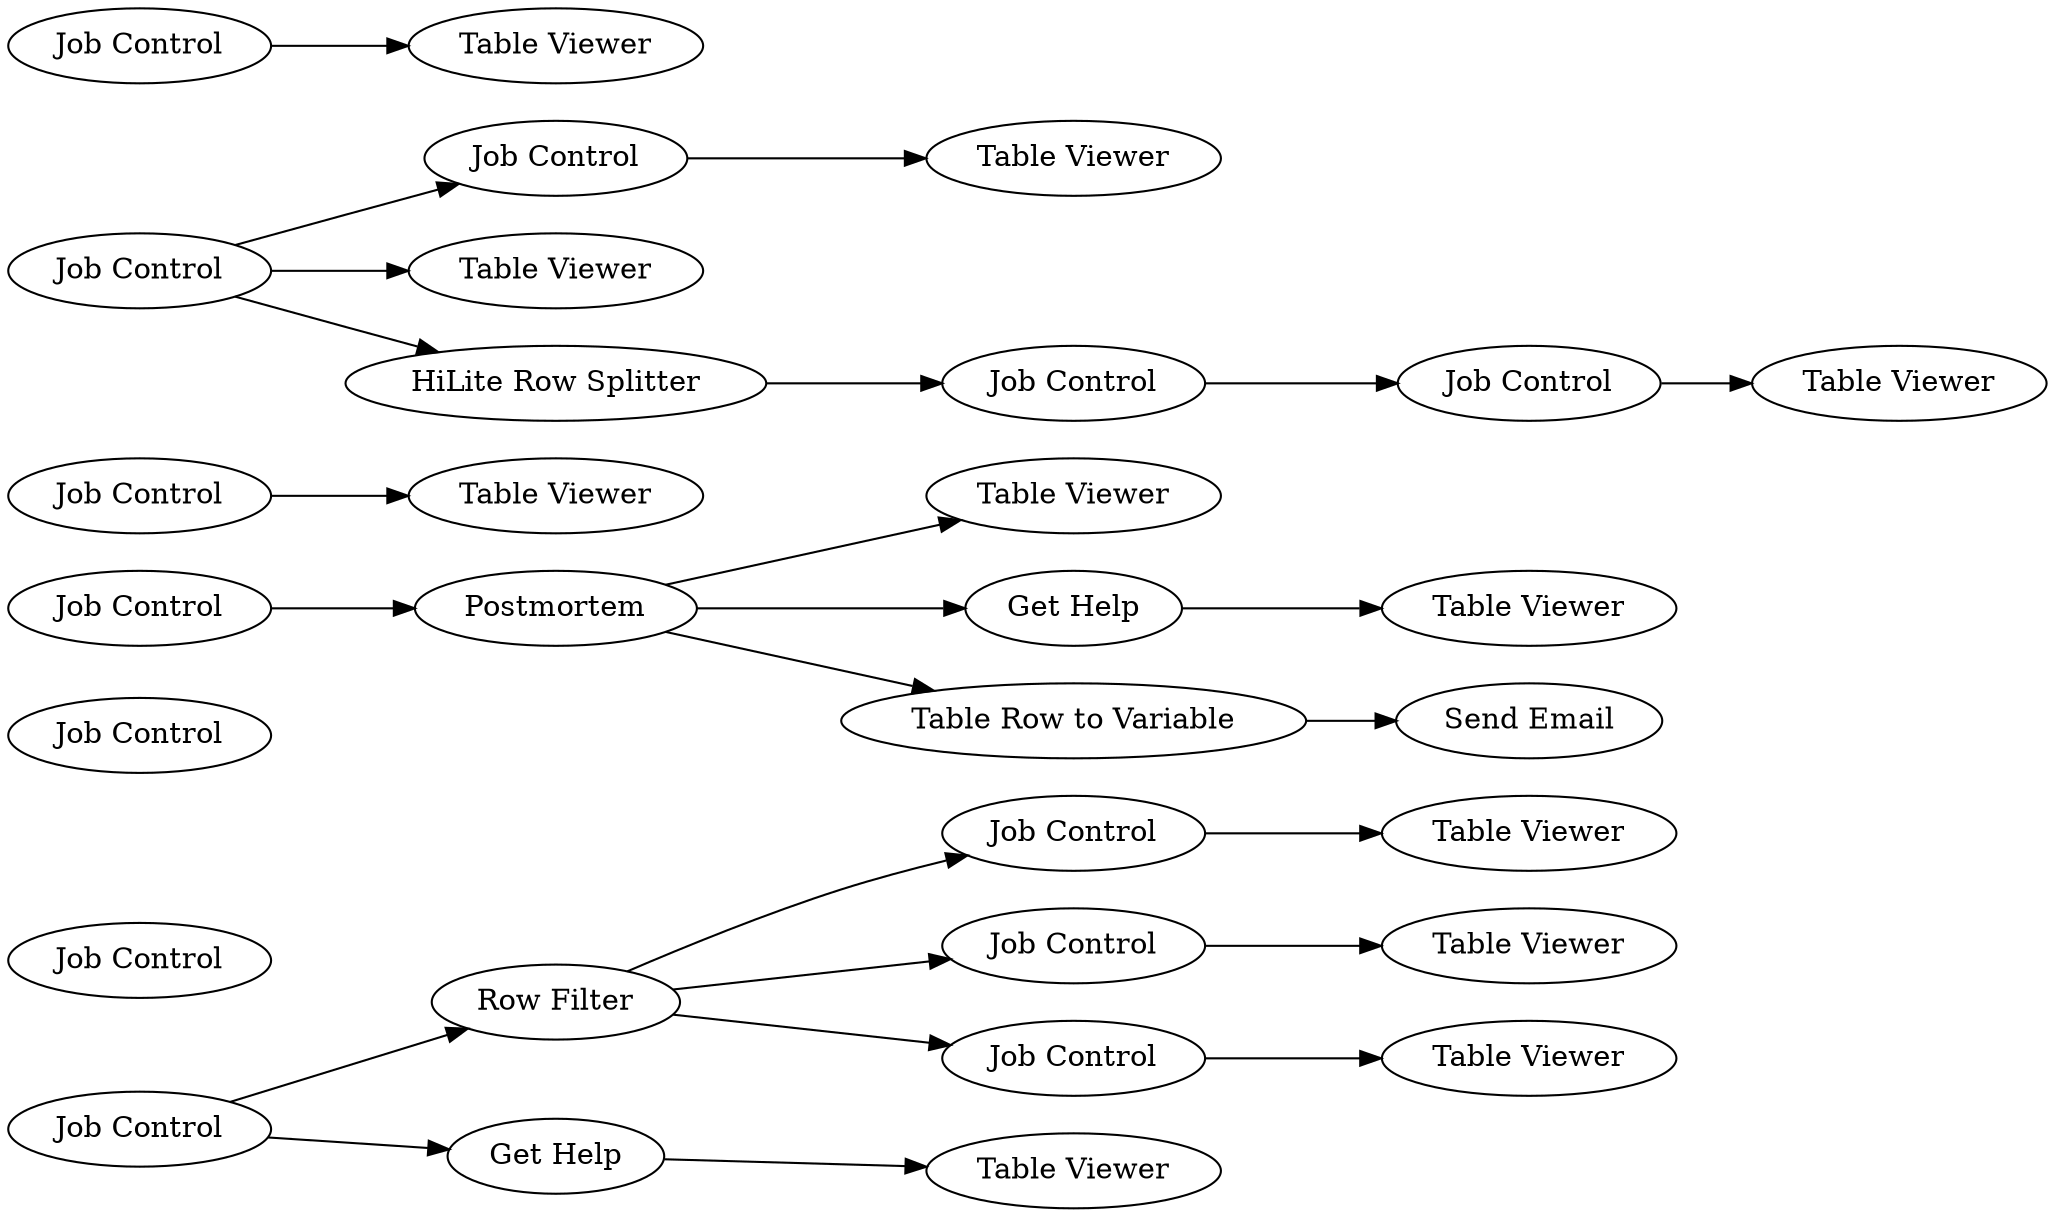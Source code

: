 digraph {
	22 [label="Job Control"]
	24 [label="Row Filter"]
	25 [label="Job Control"]
	26 [label="Job Control"]
	27 [label="Job Control"]
	28 [label="Job Control"]
	30 [label="Get Help"]
	31 [label="Table Viewer"]
	32 [label="Job Control"]
	34 [label="Job Control"]
	37 [label="Job Control"]
	38 [label="Job Control"]
	39 [label="Table Viewer"]
	40 [label="Table Viewer"]
	41 [label="Table Viewer"]
	42 [label="Table Viewer"]
	43 [label="HiLite Row Splitter"]
	44 [label="Job Control"]
	45 [label="Table Viewer"]
	46 [label="Job Control"]
	47 [label="Job Control"]
	48 [label="Table Viewer"]
	49 [label="Table Viewer"]
	50 [label=Postmortem]
	51 [label="Table Viewer"]
	52 [label="Table Viewer"]
	53 [label="Get Help"]
	15665 [label="Job Control"]
	15666 [label="Table Viewer"]
	15667 [label="Send Email"]
	15669 [label="Table Row to Variable"]
	22 -> 30
	22 -> 24
	24 -> 25
	24 -> 46
	24 -> 47
	25 -> 39
	28 -> 50
	30 -> 31
	32 -> 40
	34 -> 38
	34 -> 42
	34 -> 43
	37 -> 44
	38 -> 41
	43 -> 37
	44 -> 45
	46 -> 49
	47 -> 48
	50 -> 51
	50 -> 53
	50 -> 15669
	53 -> 52
	15665 -> 15666
	15669 -> 15667
	rankdir=LR
}
